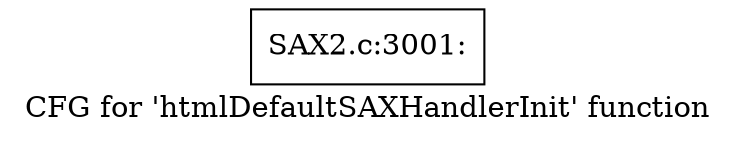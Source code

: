 digraph "CFG for 'htmlDefaultSAXHandlerInit' function" {
	label="CFG for 'htmlDefaultSAXHandlerInit' function";

	Node0x55f4ae7dc010 [shape=record,label="{SAX2.c:3001:}"];
}
